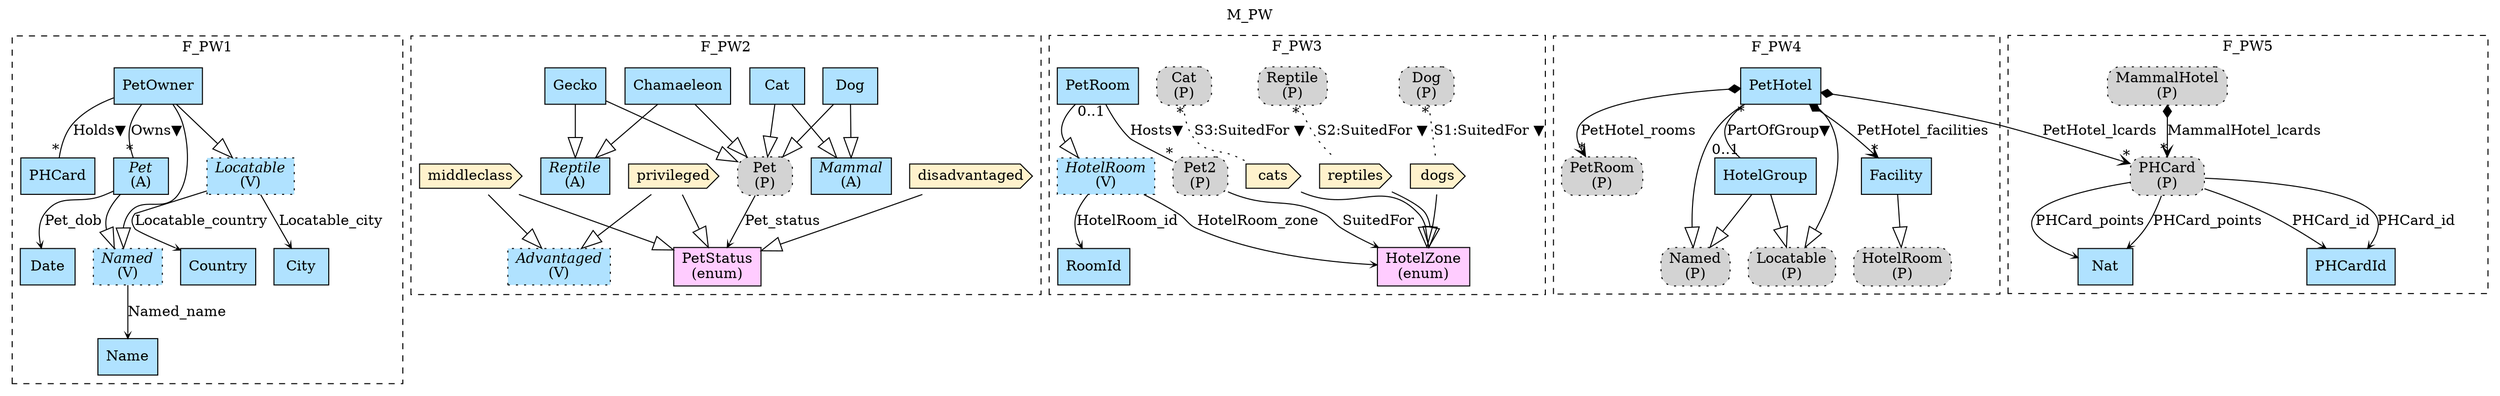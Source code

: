 digraph {graph[label=M_PW,labelloc=tl,labelfontsize=12];
subgraph cluster_F_PW1{style=dashed;label=F_PW1;
"Name"[shape=record,fillcolor=lightskyblue1,style = filled,label="Name"];
"Country"[shape=record,fillcolor=lightskyblue1,style = filled,label="Country"];
"City"[shape=record,fillcolor=lightskyblue1,style = filled,label="City"];
"Date"[shape=record,fillcolor=lightskyblue1,style = filled,label="Date"];
"PHCard"[shape=record,fillcolor=lightskyblue1,style = filled,label="PHCard"];
"Pet"[shape=record,fillcolor=lightskyblue1,style = filled,label=<{<I>Pet</I><br/>(A)}>];
"Named"[shape=record,fillcolor=lightskyblue1,style ="filled,dotted",label=<{<I>Named</I><br/>(V)}>];
"PetOwner"[shape=record,fillcolor=lightskyblue1,style = filled,label="PetOwner"];
"Locatable"[shape=record,fillcolor=lightskyblue1,style ="filled,dotted",label=<{<I>Locatable</I><br/>(V)}>];

"Named"->"Name"[label="Named_name",arrowhead=vee,headlabel="",arrowsize=.5];
"Locatable"->"Country"[label="Locatable_country",arrowhead=vee,headlabel="",arrowsize=.5];
"Locatable"->"City"[label="Locatable_city",arrowhead=vee,headlabel="",arrowsize=.5];
"Pet"->"Date"[label="Pet_dob",arrowhead=vee,headlabel="",arrowsize=.5];
"PetOwner"->"Pet"[label="Owns▼",dir=none,taillabel="",headlabel="*"];
"PetOwner"->"PHCard"[label="Holds▼",dir=none,taillabel="",headlabel="*"];
"Pet"->"Named"[arrowhead=onormal,arrowsize=2.0];
"PetOwner"->"Named"[arrowhead=onormal,arrowsize=2.0];
"PetOwner"->"Locatable"[arrowhead=onormal,arrowsize=2.0];

}
subgraph cluster_F_PW2{style=dashed;label=F_PW2;
"disadvantaged"[shape=cds,fillcolor="#FFF2CC",style = filled,label="disadvantaged"];
"PetStatus"[shape=record,fillcolor="#FFCCFF",style = filled,label="PetStatus\l(enum)"];
"PPet"[shape=box,fillcolor=lightgray,style ="rounded,filled,dotted",label=<Pet<br/>(P)>];
"Dog"[shape=record,fillcolor=lightskyblue1,style = filled,label="Dog"];
"Cat"[shape=record,fillcolor=lightskyblue1,style = filled,label="Cat"];
"Mammal"[shape=record,fillcolor=lightskyblue1,style = filled,label=<{<I>Mammal</I><br/>(A)}>];
"Chamaeleon"[shape=record,fillcolor=lightskyblue1,style = filled,label="Chamaeleon"];
"Gecko"[shape=record,fillcolor=lightskyblue1,style = filled,label="Gecko"];
"Reptile"[shape=record,fillcolor=lightskyblue1,style = filled,label=<{<I>Reptile</I><br/>(A)}>];
"privileged"[shape=cds,fillcolor="#FFF2CC",style = filled,label="privileged"];
"middleclass"[shape=cds,fillcolor="#FFF2CC",style = filled,label="middleclass"];
"Advantaged"[shape=record,fillcolor=lightskyblue1,style ="filled,dotted",label=<{<I>Advantaged</I><br/>(V)}>];

"privileged"->"PetStatus"[arrowhead=onormal,arrowsize=2.0];
"middleclass"->"PetStatus"[arrowhead=onormal,arrowsize=2.0];
"disadvantaged"->"PetStatus"[arrowhead=onormal,arrowsize=2.0];
"PPet"->"PetStatus"[label="Pet_status",arrowhead=vee,headlabel="",arrowsize=.5];
"Dog"->"PPet"[arrowhead=onormal,arrowsize=2.0];
"Cat"->"PPet"[arrowhead=onormal,arrowsize=2.0];
"Chamaeleon"->"PPet"[arrowhead=onormal,arrowsize=2.0];
"Gecko"->"PPet"[arrowhead=onormal,arrowsize=2.0];
"Dog"->"Mammal"[arrowhead=onormal,arrowsize=2.0];
"Cat"->"Mammal"[arrowhead=onormal,arrowsize=2.0];
"Chamaeleon"->"Reptile"[arrowhead=onormal,arrowsize=2.0];
"Gecko"->"Reptile"[arrowhead=onormal,arrowsize=2.0];
"privileged"->"Advantaged"[arrowhead=onormal,arrowsize=2.0];
"middleclass"->"Advantaged"[arrowhead=onormal,arrowsize=2.0];

}

subgraph cluster_F_PW3{style=dashed;label=F_PW3;
"PPet2"[shape=box,fillcolor=lightgray,style ="rounded,filled,dotted",label=<Pet2<br/>(P)>];
"RoomId"[shape=record,fillcolor=lightskyblue1,style = filled,label="RoomId"];
"HotelZone"[shape=record,fillcolor="#FFCCFF",style = filled,label="HotelZone\l(enum)"];
"PDog"[shape=box,fillcolor=lightgray,style ="rounded,filled,dotted",label=<Dog<br/>(P)>];
"dogs"[shape=cds,fillcolor="#FFF2CC",style = filled,label="dogs"];
"PReptile"[shape=box,fillcolor=lightgray,style ="rounded,filled,dotted",label=<Reptile<br/>(P)>];
"reptiles"[shape=cds,fillcolor="#FFF2CC",style = filled,label="reptiles"];
"PCat"[shape=box,fillcolor=lightgray,style ="rounded,filled,dotted",label=<Cat<br/>(P)>];
"cats"[shape=cds,fillcolor="#FFF2CC",style = filled,label="cats"];
"PetRoom"[shape=record,fillcolor=lightskyblue1,style = filled,label="PetRoom"];
"HotelRoom"[shape=record,fillcolor=lightskyblue1,style ="filled,dotted",label=<{<I>HotelRoom</I><br/>(V)}>];

"dogs"->"HotelZone"[arrowhead=onormal,arrowsize=2.0];
"reptiles"->"HotelZone"[arrowhead=onormal,arrowsize=2.0];
"cats"->"HotelZone"[arrowhead=onormal,arrowsize=2.0];
"PetRoom"->"PPet2"[label="Hosts▼",dir=none,taillabel="0..1",headlabel="*"];
"PPet2"->"HotelZone"[label="SuitedFor",arrowhead=vee,headlabel="",arrowsize=.5];
"HotelRoom"->"RoomId"[label="HotelRoom_id",arrowhead=vee,headlabel="",arrowsize=.5];
"HotelRoom"->"HotelZone"[label="HotelRoom_zone",arrowhead=vee,headlabel="",arrowsize=.5];
"PDog"->"dogs"[label="S1:SuitedFor ▼",dir=none,taillabel="*",headlabel="",style=dotted];
"PReptile"->"reptiles"[label="S2:SuitedFor ▼",dir=none,taillabel="*",headlabel="",style=dotted];
"PCat"->"cats"[label="S3:SuitedFor ▼",dir=none,taillabel="*",headlabel="",style=dotted];
"PetRoom"->"HotelRoom"[arrowhead=onormal,arrowsize=2.0];

}




subgraph cluster_F_PW4{style=dashed;label=F_PW4;
"PPetRoom"[shape=box,fillcolor=lightgray,style ="rounded,filled,dotted",label=<PetRoom<br/>(P)>];
"Nat"[shape=record,fillcolor=lightskyblue1,style = filled,label="Nat"];
"PPHCard"[shape=box,fillcolor=lightgray,style ="rounded,filled,dotted",label=<PHCard<br/>(P)>];
"PHCardId"[shape=record,fillcolor=lightskyblue1,style = filled,label="PHCardId"];
"PetHotel"[shape=record,fillcolor=lightskyblue1,style = filled,label="PetHotel"];
"PNamed"[shape=box,fillcolor=lightgray,style ="rounded,filled,dotted",label=<Named<br/>(P)>];
"HotelGroup"[shape=record,fillcolor=lightskyblue1,style = filled,label="HotelGroup"];
"PLocatable"[shape=box,fillcolor=lightgray,style ="rounded,filled,dotted",label=<Locatable<br/>(P)>];
"Facility"[shape=record,fillcolor=lightskyblue1,style = filled,label="Facility"];
"PHotelRoom"[shape=box,fillcolor=lightgray,style ="rounded,filled,dotted",label=<HotelRoom<br/>(P)>];

"PetHotel"->"HotelGroup"[label="PartOfGroup▼",dir=none,taillabel="*",headlabel="0..1"];
"PetHotel"->"PPHCard"[label="PetHotel_lcards",arrowhead=vee,arrowtail=diamond,dir=both,headlabel="*"];
"PetHotel"->"Facility"[label="PetHotel_facilities",arrowhead=vee,arrowtail=diamond,dir=both,headlabel="*"];
"PetHotel"->"PPetRoom"[label="PetHotel_rooms",arrowhead=vee,arrowtail=diamond,dir=both,headlabel="*"];
"PPHCard"->"Nat"[label="PHCard_points",arrowhead=vee,headlabel="",arrowsize=.5];
"PPHCard"->"PHCardId"[label="PHCard_id",arrowhead=vee,headlabel="",arrowsize=.5];
"PetHotel"->"PNamed"[arrowhead=onormal,arrowsize=2.0];
"PetHotel"->"PLocatable"[arrowhead=onormal,arrowsize=2.0];
"HotelGroup"->"PNamed"[arrowhead=onormal,arrowsize=2.0];
"HotelGroup"->"PLocatable"[arrowhead=onormal,arrowsize=2.0];
"Facility"->"PHotelRoom"[arrowhead=onormal,arrowsize=2.0];

}





subgraph cluster_F_PW5{style=dashed;label=F_PW5;
"Nat"[shape=record,fillcolor=lightskyblue1,style = filled,label="Nat"];
"PHCardId"[shape=record,fillcolor=lightskyblue1,style = filled,label="PHCardId"];
"PMammalHotel"[shape=box,fillcolor=lightgray,style ="rounded,filled,dotted",label=<MammalHotel<br/>(P)>];
"PPHCard"[shape=box,fillcolor=lightgray,style ="rounded,filled,dotted",label=<PHCard<br/>(P)>];

"PPHCard"->"Nat"[label="PHCard_points",arrowhead=vee,headlabel="",arrowsize=.5];
"PPHCard"->"PHCardId"[label="PHCard_id",arrowhead=vee,headlabel="",arrowsize=.5];
"PMammalHotel"->"PPHCard"[label="MammalHotel_lcards",arrowhead=vee,arrowtail=diamond,dir=both,headlabel="*"];

}


}
